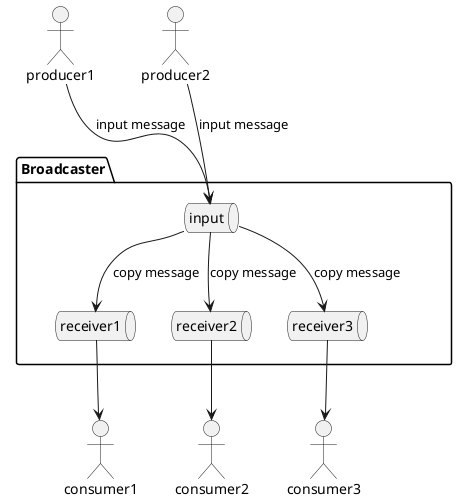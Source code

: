 @startuml BroadcasterRemoved

actor producer1
actor producer2

producer1 -[hidden]right-> producer2
producer1 -[hidden]down-> Broadcaster
producer2 -[hidden]down-> Broadcaster

package Broadcaster {
    queue input

    queue receiver1
    queue receiver2
    queue receiver3
}

receiver1 -[hidden]right-> receiver2
receiver2 -[hidden]right-> receiver3

actor consumer1
actor consumer2
actor consumer3

consumer1 -[hidden]right-> consumer2
consumer2 -[hidden]right-> consumer3

producer1 -down-> input: input message
producer2 -down-> input: input message

input -down-> receiver1: copy message
input -down-> receiver2: copy message
input -down-> receiver3: copy message

receiver1 -down-> consumer1
receiver2 -down-> consumer2
receiver3 -down-> consumer3

@enduml